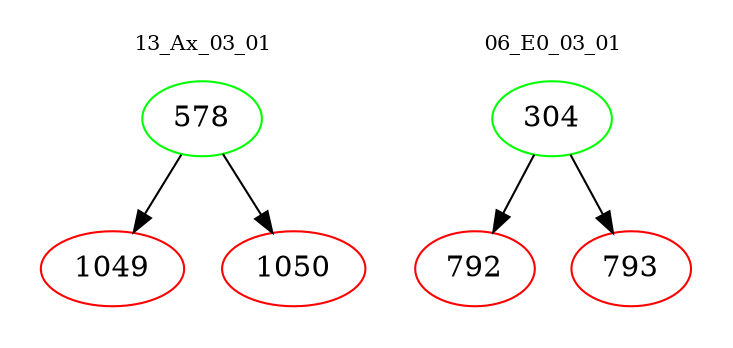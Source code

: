 digraph{
subgraph cluster_0 {
color = white
label = "13_Ax_03_01";
fontsize=10;
T0_578 [label="578", color="green"]
T0_578 -> T0_1049 [color="black"]
T0_1049 [label="1049", color="red"]
T0_578 -> T0_1050 [color="black"]
T0_1050 [label="1050", color="red"]
}
subgraph cluster_1 {
color = white
label = "06_E0_03_01";
fontsize=10;
T1_304 [label="304", color="green"]
T1_304 -> T1_792 [color="black"]
T1_792 [label="792", color="red"]
T1_304 -> T1_793 [color="black"]
T1_793 [label="793", color="red"]
}
}
